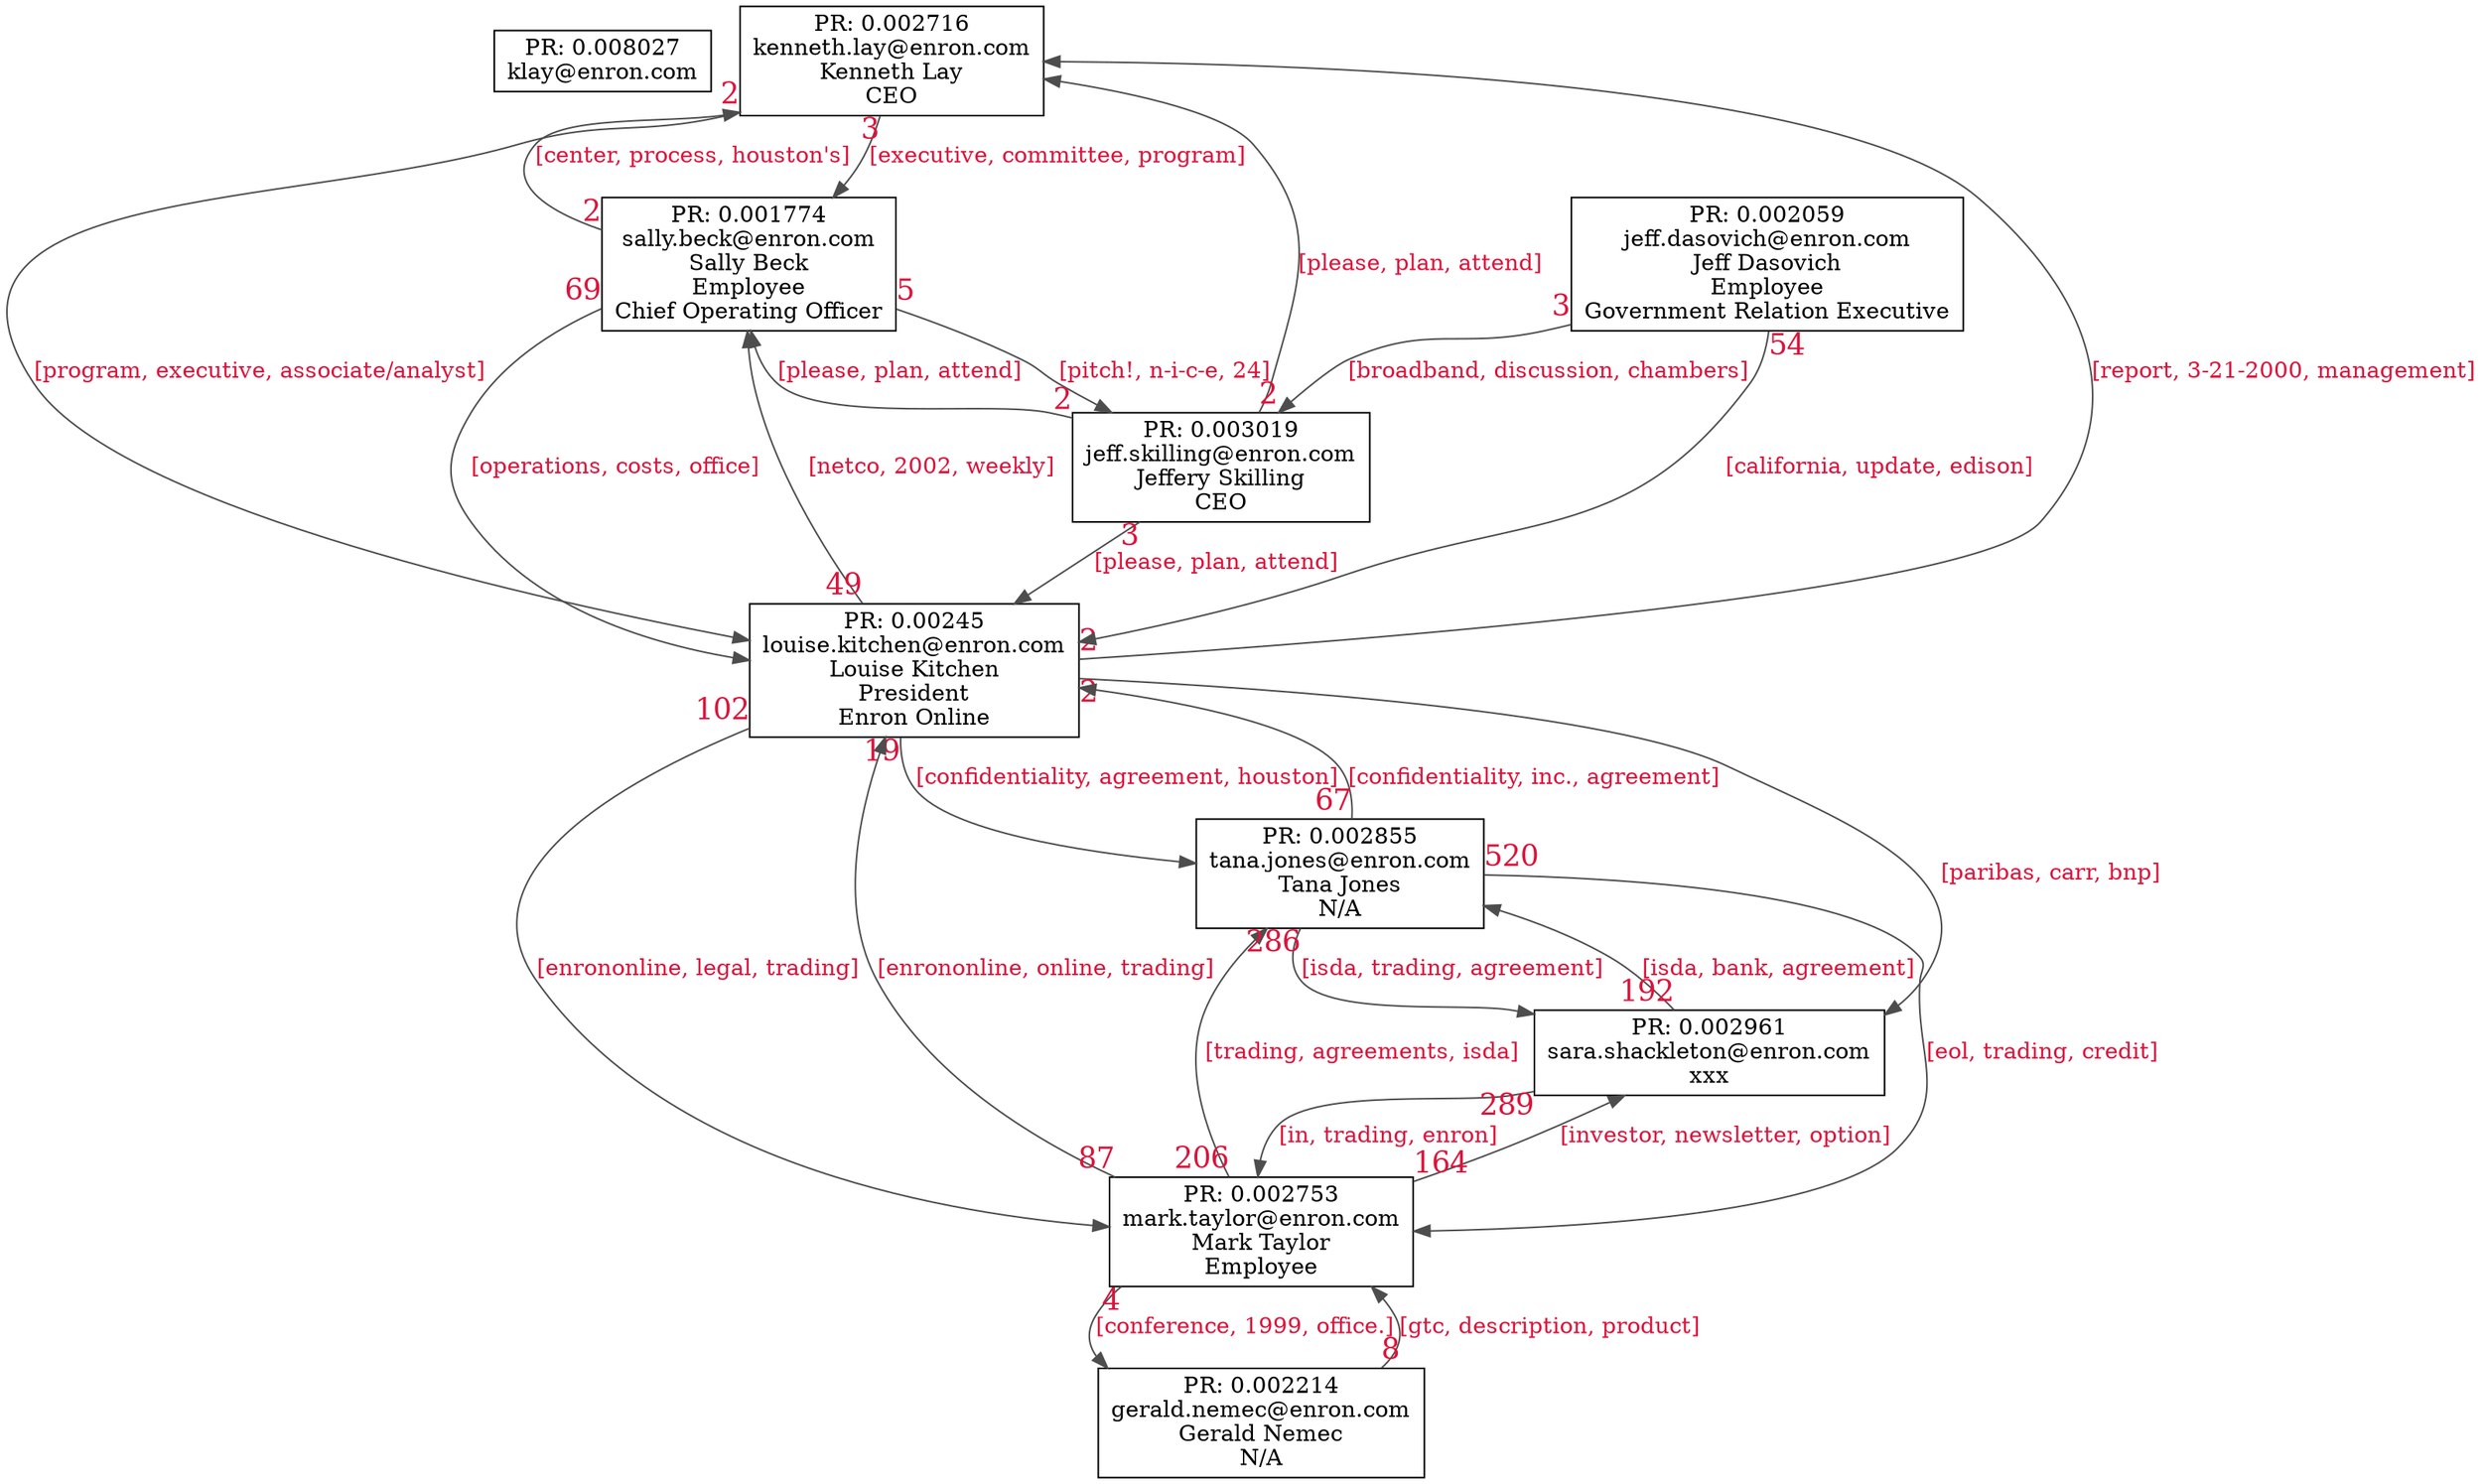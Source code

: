 strict digraph  {
	overlap=false;
	sep=1;
	splines="spline";
	node [label="\N"];
	"klay@enron.com"	 [label="PR: 0.008027
klay@enron.com",
		rank=0.008027,
		shape=box];
	"kenneth.lay@enron.com"	 [label="PR: 0.002716
kenneth.lay@enron.com
Kenneth Lay
CEO",
		rank=0.002716,
		shape=box];
	"sally.beck@enron.com"	 [label="PR: 0.001774
sally.beck@enron.com
Sally Beck
Employee
Chief Operating Officer",
		rank=0.001774,
		shape=box];
	"kenneth.lay@enron.com" -> "sally.beck@enron.com"	 [color=gray30,
		fontcolor=crimson,
		label="[executive, committee, program]",
		labelfontsize=18,
		taillabel=3];
	"louise.kitchen@enron.com"	 [label="PR: 0.00245
louise.kitchen@enron.com
Louise Kitchen
President
Enron Online",
		rank=0.00245,
		shape=box];
	"kenneth.lay@enron.com" -> "louise.kitchen@enron.com"	 [color=gray30,
		fontcolor=crimson,
		label="[program, executive, associate/analyst]",
		labelfontsize=18,
		taillabel=2];
	"mark.taylor@enron.com"	 [label="PR: 0.002753
mark.taylor@enron.com
Mark Taylor
Employee",
		rank=0.002753,
		shape=box];
	"sara.shackleton@enron.com"	 [label="PR: 0.002961
sara.shackleton@enron.com
xxx",
		rank=0.002961,
		shape=box];
	"mark.taylor@enron.com" -> "sara.shackleton@enron.com"	 [color=gray30,
		fontcolor=crimson,
		label="[investor, newsletter, option]",
		labelfontsize=18,
		taillabel=164];
	"mark.taylor@enron.com" -> "louise.kitchen@enron.com"	 [color=gray30,
		fontcolor=crimson,
		label="[enrononline, online, trading]",
		labelfontsize=18,
		taillabel=87];
	"gerald.nemec@enron.com"	 [label="PR: 0.002214
gerald.nemec@enron.com
Gerald Nemec
N/A",
		rank=0.002214,
		shape=box];
	"mark.taylor@enron.com" -> "gerald.nemec@enron.com"	 [color=gray30,
		fontcolor=crimson,
		label="[conference, 1999, office.]",
		labelfontsize=18,
		taillabel=4];
	"tana.jones@enron.com"	 [label="PR: 0.002855
tana.jones@enron.com
Tana Jones
N/A",
		rank=0.002855,
		shape=box];
	"mark.taylor@enron.com" -> "tana.jones@enron.com"	 [color=gray30,
		fontcolor=crimson,
		label="[trading, agreements, isda]",
		labelfontsize=18,
		taillabel=206];
	"sara.shackleton@enron.com" -> "mark.taylor@enron.com"	 [color=gray30,
		fontcolor=crimson,
		label="[in, trading, enron]",
		labelfontsize=18,
		taillabel=289];
	"sara.shackleton@enron.com" -> "tana.jones@enron.com"	 [color=gray30,
		fontcolor=crimson,
		label="[isda, bank, agreement]",
		labelfontsize=18,
		taillabel=192];
	"jeff.skilling@enron.com"	 [label="PR: 0.003019
jeff.skilling@enron.com
Jeffery Skilling
CEO",
		rank=0.003019,
		shape=box];
	"jeff.skilling@enron.com" -> "kenneth.lay@enron.com"	 [color=gray30,
		fontcolor=crimson,
		label="[please, plan, attend]",
		labelfontsize=18,
		taillabel=2];
	"jeff.skilling@enron.com" -> "sally.beck@enron.com"	 [color=gray30,
		fontcolor=crimson,
		label="[please, plan, attend]",
		labelfontsize=18,
		taillabel=2];
	"jeff.skilling@enron.com" -> "louise.kitchen@enron.com"	 [color=gray30,
		fontcolor=crimson,
		label="[please, plan, attend]",
		labelfontsize=18,
		taillabel=3];
	"sally.beck@enron.com" -> "kenneth.lay@enron.com"	 [color=gray30,
		fontcolor=crimson,
		label="[center, process, houston's]",
		labelfontsize=18,
		taillabel=2];
	"sally.beck@enron.com" -> "jeff.skilling@enron.com"	 [color=gray30,
		fontcolor=crimson,
		label="[pitch!, n-i-c-e, 24]",
		labelfontsize=18,
		taillabel=5];
	"sally.beck@enron.com" -> "louise.kitchen@enron.com"	 [color=gray30,
		fontcolor=crimson,
		label="[operations, costs, office]",
		labelfontsize=18,
		taillabel=69];
	"louise.kitchen@enron.com" -> "kenneth.lay@enron.com"	 [color=gray30,
		fontcolor=crimson,
		label="[report, 3-21-2000, management]",
		labelfontsize=18,
		taillabel=2];
	"louise.kitchen@enron.com" -> "mark.taylor@enron.com"	 [color=gray30,
		fontcolor=crimson,
		label="[enrononline, legal, trading]",
		labelfontsize=18,
		taillabel=102];
	"louise.kitchen@enron.com" -> "sara.shackleton@enron.com"	 [color=gray30,
		fontcolor=crimson,
		label="[paribas, carr, bnp]",
		labelfontsize=18,
		taillabel=2];
	"louise.kitchen@enron.com" -> "sally.beck@enron.com"	 [color=gray30,
		fontcolor=crimson,
		label="[netco, 2002, weekly]",
		labelfontsize=18,
		taillabel=49];
	"louise.kitchen@enron.com" -> "tana.jones@enron.com"	 [color=gray30,
		fontcolor=crimson,
		label="[confidentiality, agreement, houston]",
		labelfontsize=18,
		taillabel=19];
	"jeff.dasovich@enron.com"	 [label="PR: 0.002059
jeff.dasovich@enron.com
Jeff Dasovich
Employee
Government Relation Executive",
		rank=0.002059,
		shape=box];
	"jeff.dasovich@enron.com" -> "jeff.skilling@enron.com"	 [color=gray30,
		fontcolor=crimson,
		label="[broadband, discussion, chambers]",
		labelfontsize=18,
		taillabel=3];
	"jeff.dasovich@enron.com" -> "louise.kitchen@enron.com"	 [color=gray30,
		fontcolor=crimson,
		label="[california, update, edison]",
		labelfontsize=18,
		taillabel=54];
	"gerald.nemec@enron.com" -> "mark.taylor@enron.com"	 [color=gray30,
		fontcolor=crimson,
		label="[gtc, description, product]",
		labelfontsize=18,
		taillabel=8];
	"tana.jones@enron.com" -> "mark.taylor@enron.com"	 [color=gray30,
		fontcolor=crimson,
		label="[eol, trading, credit]",
		labelfontsize=18,
		taillabel=520];
	"tana.jones@enron.com" -> "sara.shackleton@enron.com"	 [color=gray30,
		fontcolor=crimson,
		label="[isda, trading, agreement]",
		labelfontsize=18,
		taillabel=286];
	"tana.jones@enron.com" -> "louise.kitchen@enron.com"	 [color=gray30,
		fontcolor=crimson,
		label="[confidentiality, inc., agreement]",
		labelfontsize=18,
		taillabel=67];
}
